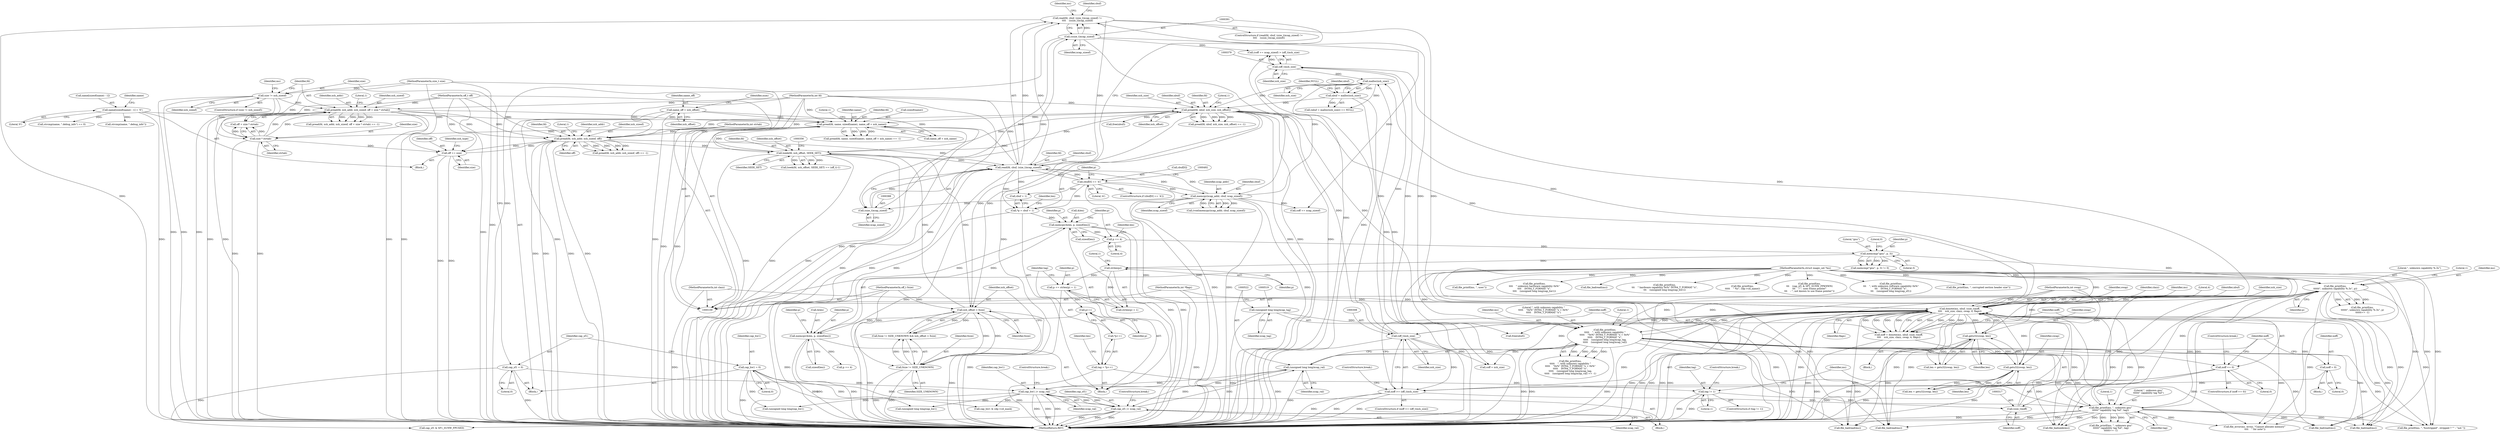 digraph "1_file_445c8fb0ebff85195be94cd9f7e1df89cade5c7f_1@API" {
"1000383" [label="(Call,read(fd, cbuf, (size_t)xcap_sizeof) !=\n\t\t\t\t    (ssize_t)xcap_sizeof)"];
"1000384" [label="(Call,read(fd, cbuf, (size_t)xcap_sizeof))"];
"1000226" [label="(Call,pread(fd, xsh_addr, xsh_sizeof, off))"];
"1000191" [label="(Call,pread(fd, name, sizeof(name), name_off + xsh_name))"];
"1000284" [label="(Call,pread(fd, nbuf, xsh_size, xsh_offset))"];
"1000113" [label="(MethodParameterIn,int fd)"];
"1000269" [label="(Call,nbuf = malloc(xsh_size))"];
"1000271" [label="(Call,malloc(xsh_size))"];
"1000307" [label="(Call,(off_t)xsh_size)"];
"1000313" [label="(Call,donote(ms, nbuf, (size_t)noff,\n\t\t\t\t    xsh_size, clazz, swap, 4, flags))"];
"1000515" [label="(Call,file_printf(ms,\n\t\t\t\t\t    \", with unknown capability \"\n\t\t\t\t\t    \"0x%\" INT64_T_FORMAT \"x = 0x%\"\n\t\t\t\t\t    INT64_T_FORMAT \"x\",\n\t\t\t\t\t    (unsigned long long)xcap_tag,\n\t\t\t\t\t    (unsigned long long)xcap_val))"];
"1000480" [label="(Call,file_printf(ms, \", unknown gnu\"\n\t\t\t\t\t\t\" capability tag %d\", tag))"];
"1000438" [label="(Call,file_printf(ms,\n\t\t\t\t\t\t\", unknown capability %.3s\", p))"];
"1000110" [label="(MethodParameterIn,struct magic_set *ms)"];
"1000430" [label="(Call,memcmp(\"gnu\", p, 3))"];
"1000420" [label="(Call,p += 4)"];
"1000414" [label="(Call,memcpy(&len, p, sizeof(len)))"];
"1000459" [label="(Call,memcpy(&len, p, sizeof(len)))"];
"1000457" [label="(Call,p++)"];
"1000448" [label="(Call,p += strlen(p) + 1)"];
"1000451" [label="(Call,strlen(p))"];
"1000407" [label="(Call,*p = cbuf + 1)"];
"1000400" [label="(Call,cbuf[0] == 'A')"];
"1000474" [label="(Call,tag != 1)"];
"1000454" [label="(Call,tag = *p++)"];
"1000518" [label="(Call,(unsigned long long)xcap_tag)"];
"1000521" [label="(Call,(unsigned long long)xcap_val)"];
"1000503" [label="(Call,cap_hw1 |= xcap_val)"];
"1000137" [label="(Call,cap_hw1 = 0)"];
"1000508" [label="(Call,cap_sf1 |= xcap_val)"];
"1000141" [label="(Call,cap_sf1 = 0)"];
"1000316" [label="(Call,(size_t)noff)"];
"1000305" [label="(Call,noff >= (off_t)xsh_size)"];
"1000325" [label="(Call,noff == 0)"];
"1000311" [label="(Call,noff = donote(ms, nbuf, (size_t)noff,\n\t\t\t\t    xsh_size, clazz, swap, 4, flags))"];
"1000299" [label="(Call,noff = 0)"];
"1000111" [label="(MethodParameterIn,int clazz)"];
"1000425" [label="(Call,getu32(swap, len))"];
"1000470" [label="(Call,getu32(swap, len))"];
"1000112" [label="(MethodParameterIn,int swap)"];
"1000118" [label="(MethodParameterIn,int *flags)"];
"1000378" [label="(Call,(off_t)xsh_size)"];
"1000351" [label="(Call,lseek(fd, xsh_offset, SEEK_SET))"];
"1000257" [label="(Call,xsh_offset > fsize)"];
"1000254" [label="(Call,fsize != SIZE_UNKNOWN)"];
"1000117" [label="(MethodParameterIn,off_t fsize)"];
"1000164" [label="(Call,pread(fd, xsh_addr, xsh_sizeof, off + size * strtab))"];
"1000146" [label="(Call,size != xsh_sizeof)"];
"1000116" [label="(MethodParameterIn,size_t size)"];
"1000114" [label="(MethodParameterIn,off_t off)"];
"1000170" [label="(Call,size * strtab)"];
"1000120" [label="(MethodParameterIn,int strtab)"];
"1000207" [label="(Call,name[sizeof(name) - 1] = '\0')"];
"1000181" [label="(Call,name_off = xsh_offset)"];
"1000239" [label="(Call,off += size)"];
"1000493" [label="(Call,memcpy(xcap_addr, cbuf, xcap_sizeof))"];
"1000390" [label="(Call,(ssize_t)xcap_sizeof)"];
"1000387" [label="(Call,(size_t)xcap_sizeof)"];
"1000305" [label="(Call,noff >= (off_t)xsh_size)"];
"1000448" [label="(Call,p += strlen(p) + 1)"];
"1000491" [label="(Call,(void)memcpy(xcap_addr, cbuf, xcap_sizeof))"];
"1000316" [label="(Call,(size_t)noff)"];
"1000111" [label="(MethodParameterIn,int clazz)"];
"1000230" [label="(Identifier,off)"];
"1000321" [label="(Identifier,swap)"];
"1000480" [label="(Call,file_printf(ms, \", unknown gnu\"\n\t\t\t\t\t\t\" capability tag %d\", tag))"];
"1000153" [label="(Identifier,ms)"];
"1000350" [label="(Call,lseek(fd, xsh_offset, SEEK_SET) == (off_t)-1)"];
"1000114" [label="(MethodParameterIn,off_t off)"];
"1000645" [label="(Call,file_printf(ms,\n\t\t\t    \" hardware capability 0x%\" INT64_T_FORMAT \"x\",\n\t\t\t    (unsigned long long)cap_hw1))"];
"1000699" [label="(MethodReturn,RET)"];
"1000493" [label="(Call,memcpy(xcap_addr, cbuf, xcap_sizeof))"];
"1000485" [label="(Literal,1)"];
"1000472" [label="(Identifier,len)"];
"1000458" [label="(Identifier,p)"];
"1000225" [label="(Call,pread(fd, xsh_addr, xsh_sizeof, off) == -1)"];
"1000608" [label="(Call,file_printf(ms,\n\t\t\t\t\t    \" %s\", cdp->cd_name))"];
"1000360" [label="(Call,file_badseek(ms))"];
"1000506" [label="(ControlStructure,break;)"];
"1000534" [label="(Call,coff = xsh_size)"];
"1000116" [label="(MethodParameterIn,size_t size)"];
"1000454" [label="(Call,tag = *p++)"];
"1000400" [label="(Call,cbuf[0] == 'A')"];
"1000326" [label="(Identifier,noff)"];
"1000171" [label="(Identifier,size)"];
"1000216" [label="(Call,strcmp(name, \".debug_info\") == 0)"];
"1000375" [label="(Call,coff += xcap_sizeof)"];
"1000288" [label="(Identifier,xsh_offset)"];
"1000443" [label="(Literal,1)"];
"1000395" [label="(Identifier,ms)"];
"1000234" [label="(Call,file_badread(ms))"];
"1000354" [label="(Identifier,SEEK_SET)"];
"1000415" [label="(Call,&len)"];
"1000217" [label="(Call,strcmp(name, \".debug_info\"))"];
"1000240" [label="(Identifier,off)"];
"1000460" [label="(Call,&len)"];
"1000402" [label="(Identifier,cbuf)"];
"1000265" [label="(Block,)"];
"1000172" [label="(Identifier,strtab)"];
"1000453" [label="(Literal,1)"];
"1000318" [label="(Identifier,noff)"];
"1000268" [label="(Call,(nbuf = malloc(xsh_size)) == NULL)"];
"1000304" [label="(ControlStructure,if (noff >= (off_t)xsh_size))"];
"1000422" [label="(Literal,4)"];
"1000462" [label="(Identifier,p)"];
"1000232" [label="(Literal,1)"];
"1000285" [label="(Identifier,fd)"];
"1000471" [label="(Identifier,swap)"];
"1000193" [label="(Identifier,name)"];
"1000431" [label="(Literal,\"gnu\")"];
"1000520" [label="(Identifier,xcap_tag)"];
"1000514" [label="(Call,file_printf(ms,\n\t\t\t\t\t    \", with unknown capability \"\n\t\t\t\t\t    \"0x%\" INT64_T_FORMAT \"x = 0x%\"\n\t\t\t\t\t    INT64_T_FORMAT \"x\",\n\t\t\t\t\t    (unsigned long long)xcap_tag,\n\t\t\t\t\t    (unsigned long long)xcap_val) == -1)"];
"1000510" [label="(Identifier,xcap_val)"];
"1000666" [label="(Call,file_printf(ms,\n\t\t\t    (cap_sf1 & SF1_SUNW_FPKNWN)\n\t\t\t    ? \", uses frame pointer\"\n\t\t\t    : \", not known to use frame pointer\"))"];
"1000145" [label="(ControlStructure,if (size != xsh_sizeof))"];
"1000494" [label="(Identifier,xcap_addr)"];
"1000255" [label="(Identifier,fsize)"];
"1000392" [label="(Identifier,xcap_sizeof)"];
"1000686" [label="(Call,file_printf(ms,\n\t\t\t    \", with unknown software capability 0x%\"\n\t\t\t    INT64_T_FORMAT \"x\",\n\t\t\t    (unsigned long long)cap_sf1))"];
"1000648" [label="(Call,(unsigned long long)cap_hw1)"];
"1000543" [label="(Call,file_printf(ms, \", %sstripped\", stripped ? \"\" : \"not \"))"];
"1000228" [label="(Identifier,xsh_addr)"];
"1000269" [label="(Call,nbuf = malloc(xsh_size))"];
"1000378" [label="(Call,(off_t)xsh_size)"];
"1000473" [label="(ControlStructure,if (tag != 1))"];
"1000455" [label="(Identifier,tag)"];
"1000258" [label="(Identifier,xsh_offset)"];
"1000389" [label="(Identifier,xcap_sizeof)"];
"1000147" [label="(Identifier,size)"];
"1000142" [label="(Identifier,cap_sf1)"];
"1000118" [label="(MethodParameterIn,int *flags)"];
"1000320" [label="(Identifier,clazz)"];
"1000420" [label="(Call,p += 4)"];
"1000383" [label="(Call,read(fd, cbuf, (size_t)xcap_sizeof) !=\n\t\t\t\t    (ssize_t)xcap_sizeof)"];
"1000113" [label="(MethodParameterIn,int fd)"];
"1000329" [label="(Call,free(nbuf))"];
"1000386" [label="(Identifier,cbuf)"];
"1000272" [label="(Identifier,xsh_size)"];
"1000229" [label="(Identifier,xsh_sizeof)"];
"1000110" [label="(MethodParameterIn,struct magic_set *ms)"];
"1000461" [label="(Identifier,len)"];
"1000208" [label="(Call,name[sizeof(name) - 1])"];
"1000490" [label="(ControlStructure,break;)"];
"1000457" [label="(Call,p++)"];
"1000429" [label="(Call,memcmp(\"gnu\", p, 3) != 0)"];
"1000183" [label="(Identifier,xsh_offset)"];
"1000112" [label="(MethodParameterIn,int swap)"];
"1000241" [label="(Identifier,size)"];
"1000495" [label="(Identifier,cbuf)"];
"1000517" [label="(Literal,\", with unknown capability \"\n\t\t\t\t\t    \"0x%\" INT64_T_FORMAT \"x = 0x%\"\n\t\t\t\t\t    INT64_T_FORMAT \"x\")"];
"1000511" [label="(ControlStructure,break;)"];
"1000271" [label="(Call,malloc(xsh_size))"];
"1000303" [label="(Block,)"];
"1000299" [label="(Call,noff = 0)"];
"1000496" [label="(Identifier,xcap_sizeof)"];
"1000192" [label="(Identifier,fd)"];
"1000314" [label="(Identifier,ms)"];
"1000390" [label="(Call,(ssize_t)xcap_sizeof)"];
"1000660" [label="(Call,cap_sf1 & SF1_SUNW_FPUSED)"];
"1000165" [label="(Identifier,fd)"];
"1000322" [label="(Literal,4)"];
"1000504" [label="(Identifier,cap_hw1)"];
"1000166" [label="(Identifier,xsh_addr)"];
"1000139" [label="(Literal,0)"];
"1000310" [label="(ControlStructure,break;)"];
"1000315" [label="(Identifier,nbuf)"];
"1000421" [label="(Identifier,p)"];
"1000324" [label="(ControlStructure,if (noff == 0))"];
"1000438" [label="(Call,file_printf(ms,\n\t\t\t\t\t\t\", unknown capability %.3s\", p))"];
"1000270" [label="(Identifier,nbuf)"];
"1000451" [label="(Call,strlen(p))"];
"1000466" [label="(Identifier,p)"];
"1000425" [label="(Call,getu32(swap, len))"];
"1000452" [label="(Identifier,p)"];
"1000273" [label="(Identifier,NULL)"];
"1000405" [label="(Block,)"];
"1000182" [label="(Identifier,name_off)"];
"1000214" [label="(Literal,'\0')"];
"1000309" [label="(Identifier,xsh_size)"];
"1000323" [label="(Identifier,flags)"];
"1000407" [label="(Call,*p = cbuf + 1)"];
"1000194" [label="(Call,sizeof(name))"];
"1000353" [label="(Identifier,xsh_offset)"];
"1000284" [label="(Call,pread(fd, nbuf, xsh_size, xsh_offset))"];
"1000409" [label="(Call,cbuf + 1)"];
"1000416" [label="(Identifier,len)"];
"1000174" [label="(Literal,1)"];
"1000196" [label="(Call,name_off + xsh_name)"];
"1000152" [label="(Call,file_printf(ms, \", corrupted section header size\"))"];
"1000202" [label="(Call,file_badread(ms))"];
"1000424" [label="(Identifier,len)"];
"1000456" [label="(Call,*p++)"];
"1000474" [label="(Call,tag != 1)"];
"1000475" [label="(Identifier,tag)"];
"1000185" [label="(Identifier,num)"];
"1000583" [label="(Call,file_printf(ms, \", uses\"))"];
"1000168" [label="(Call,off + size * strtab)"];
"1000292" [label="(Call,file_badread(ms))"];
"1000463" [label="(Call,sizeof(len))"];
"1000499" [label="(Block,)"];
"1000259" [label="(Identifier,fsize)"];
"1000188" [label="(Block,)"];
"1000630" [label="(Call,file_printf(ms,\n\t\t\t\t    \" unknown hardware capability 0x%\"\n\t\t\t\t    INT64_T_FORMAT \"x\",\n\t\t\t\t    (unsigned long long)cap_hw1))"];
"1000283" [label="(Call,pread(fd, nbuf, xsh_size, xsh_offset) == -1)"];
"1000301" [label="(Literal,0)"];
"1000470" [label="(Call,getu32(swap, len))"];
"1000600" [label="(Call,cap_hw1 & cdp->cd_mask)"];
"1000294" [label="(Call,free(nbuf))"];
"1000254" [label="(Call,fsize != SIZE_UNKNOWN)"];
"1000439" [label="(Identifier,ms)"];
"1000633" [label="(Call,(unsigned long long)cap_hw1)"];
"1000408" [label="(Identifier,p)"];
"1000226" [label="(Call,pread(fd, xsh_addr, xsh_sizeof, off))"];
"1000387" [label="(Call,(size_t)xcap_sizeof)"];
"1000190" [label="(Call,pread(fd, name, sizeof(name), name_off + xsh_name) == -1)"];
"1000311" [label="(Call,noff = donote(ms, nbuf, (size_t)noff,\n\t\t\t\t    xsh_size, clazz, swap, 4, flags))"];
"1000191" [label="(Call,pread(fd, name, sizeof(name), name_off + xsh_name))"];
"1000437" [label="(Call,file_printf(ms,\n\t\t\t\t\t\t\", unknown capability %.3s\", p)\n\t\t\t\t\t\t== -1)"];
"1000385" [label="(Identifier,fd)"];
"1000465" [label="(Call,p += 4)"];
"1000433" [label="(Literal,3)"];
"1000121" [label="(Block,)"];
"1000141" [label="(Call,cap_sf1 = 0)"];
"1000207" [label="(Call,name[sizeof(name) - 1] = '\0')"];
"1000401" [label="(Call,cbuf[0])"];
"1000120" [label="(MethodParameterIn,int strtab)"];
"1000483" [label="(Identifier,tag)"];
"1000525" [label="(Literal,1)"];
"1000256" [label="(Identifier,SIZE_UNKNOWN)"];
"1000325" [label="(Call,noff == 0)"];
"1000218" [label="(Identifier,name)"];
"1000239" [label="(Call,off += size)"];
"1000523" [label="(Identifier,xcap_val)"];
"1000275" [label="(Call,file_error(ms, errno, \"Cannot allocate memory\"\n \t\t\t\t    \" for note\"))"];
"1000382" [label="(ControlStructure,if (read(fd, cbuf, (size_t)xcap_sizeof) !=\n\t\t\t\t    (ssize_t)xcap_sizeof))"];
"1000351" [label="(Call,lseek(fd, xsh_offset, SEEK_SET))"];
"1000516" [label="(Identifier,ms)"];
"1000181" [label="(Call,name_off = xsh_offset)"];
"1000138" [label="(Identifier,cap_hw1)"];
"1000227" [label="(Identifier,fd)"];
"1000167" [label="(Identifier,xsh_sizeof)"];
"1000253" [label="(Call,fsize != SIZE_UNKNOWN && xsh_offset > fsize)"];
"1000243" [label="(Identifier,xsh_type)"];
"1000290" [label="(Literal,1)"];
"1000394" [label="(Call,file_badread(ms))"];
"1000426" [label="(Identifier,swap)"];
"1000479" [label="(Call,file_printf(ms, \", unknown gnu\"\n\t\t\t\t\t\t\" capability tag %d\", tag)\n\t\t\t\t\t\t== -1)"];
"1000404" [label="(Literal,'A')"];
"1000352" [label="(Identifier,fd)"];
"1000440" [label="(Literal,\", unknown capability %.3s\")"];
"1000176" [label="(Call,file_badread(ms))"];
"1000380" [label="(Identifier,xsh_size)"];
"1000257" [label="(Call,xsh_offset > fsize)"];
"1000148" [label="(Identifier,xsh_sizeof)"];
"1000459" [label="(Call,memcpy(&len, p, sizeof(len)))"];
"1000449" [label="(Identifier,p)"];
"1000163" [label="(Call,pread(fd, xsh_addr, xsh_sizeof, off + size * strtab) == -1)"];
"1000482" [label="(Literal,\", unknown gnu\"\n\t\t\t\t\t\t\" capability tag %d\")"];
"1000414" [label="(Call,memcpy(&len, p, sizeof(len)))"];
"1000521" [label="(Call,(unsigned long long)xcap_val)"];
"1000327" [label="(Literal,0)"];
"1000312" [label="(Identifier,noff)"];
"1000117" [label="(MethodParameterIn,off_t fsize)"];
"1000328" [label="(ControlStructure,break;)"];
"1000384" [label="(Call,read(fd, cbuf, (size_t)xcap_sizeof))"];
"1000137" [label="(Call,cap_hw1 = 0)"];
"1000518" [label="(Call,(unsigned long long)xcap_tag)"];
"1000468" [label="(Call,len = getu32(swap, len))"];
"1000313" [label="(Call,donote(ms, nbuf, (size_t)noff,\n\t\t\t\t    xsh_size, clazz, swap, 4, flags))"];
"1000508" [label="(Call,cap_sf1 |= xcap_val)"];
"1000399" [label="(ControlStructure,if (cbuf[0] == 'A'))"];
"1000503" [label="(Call,cap_hw1 |= xcap_val)"];
"1000434" [label="(Literal,0)"];
"1000441" [label="(Identifier,p)"];
"1000509" [label="(Identifier,cap_sf1)"];
"1000300" [label="(Identifier,noff)"];
"1000427" [label="(Identifier,len)"];
"1000319" [label="(Identifier,xsh_size)"];
"1000430" [label="(Call,memcmp(\"gnu\", p, 3))"];
"1000164" [label="(Call,pread(fd, xsh_addr, xsh_sizeof, off + size * strtab))"];
"1000374" [label="(Call,(coff += xcap_sizeof) > (off_t)xsh_size)"];
"1000170" [label="(Call,size * strtab)"];
"1000306" [label="(Identifier,noff)"];
"1000505" [label="(Identifier,xcap_val)"];
"1000423" [label="(Call,len = getu32(swap, len))"];
"1000287" [label="(Identifier,xsh_size)"];
"1000307" [label="(Call,(off_t)xsh_size)"];
"1000200" [label="(Literal,1)"];
"1000432" [label="(Identifier,p)"];
"1000417" [label="(Identifier,p)"];
"1000476" [label="(Literal,1)"];
"1000286" [label="(Identifier,nbuf)"];
"1000450" [label="(Call,strlen(p) + 1)"];
"1000481" [label="(Identifier,ms)"];
"1000515" [label="(Call,file_printf(ms,\n\t\t\t\t\t    \", with unknown capability \"\n\t\t\t\t\t    \"0x%\" INT64_T_FORMAT \"x = 0x%\"\n\t\t\t\t\t    INT64_T_FORMAT \"x\",\n\t\t\t\t\t    (unsigned long long)xcap_tag,\n\t\t\t\t\t    (unsigned long long)xcap_val))"];
"1000418" [label="(Call,sizeof(len))"];
"1000146" [label="(Call,size != xsh_sizeof)"];
"1000143" [label="(Literal,0)"];
"1000383" -> "1000382"  [label="AST: "];
"1000383" -> "1000390"  [label="CFG: "];
"1000384" -> "1000383"  [label="AST: "];
"1000390" -> "1000383"  [label="AST: "];
"1000395" -> "1000383"  [label="CFG: "];
"1000402" -> "1000383"  [label="CFG: "];
"1000383" -> "1000699"  [label="DDG: "];
"1000383" -> "1000699"  [label="DDG: "];
"1000383" -> "1000699"  [label="DDG: "];
"1000384" -> "1000383"  [label="DDG: "];
"1000384" -> "1000383"  [label="DDG: "];
"1000384" -> "1000383"  [label="DDG: "];
"1000390" -> "1000383"  [label="DDG: "];
"1000384" -> "1000387"  [label="CFG: "];
"1000385" -> "1000384"  [label="AST: "];
"1000386" -> "1000384"  [label="AST: "];
"1000387" -> "1000384"  [label="AST: "];
"1000391" -> "1000384"  [label="CFG: "];
"1000384" -> "1000699"  [label="DDG: "];
"1000384" -> "1000699"  [label="DDG: "];
"1000384" -> "1000699"  [label="DDG: "];
"1000384" -> "1000191"  [label="DDG: "];
"1000226" -> "1000384"  [label="DDG: "];
"1000351" -> "1000384"  [label="DDG: "];
"1000113" -> "1000384"  [label="DDG: "];
"1000400" -> "1000384"  [label="DDG: "];
"1000493" -> "1000384"  [label="DDG: "];
"1000387" -> "1000384"  [label="DDG: "];
"1000384" -> "1000400"  [label="DDG: "];
"1000384" -> "1000407"  [label="DDG: "];
"1000384" -> "1000409"  [label="DDG: "];
"1000384" -> "1000493"  [label="DDG: "];
"1000226" -> "1000225"  [label="AST: "];
"1000226" -> "1000230"  [label="CFG: "];
"1000227" -> "1000226"  [label="AST: "];
"1000228" -> "1000226"  [label="AST: "];
"1000229" -> "1000226"  [label="AST: "];
"1000230" -> "1000226"  [label="AST: "];
"1000232" -> "1000226"  [label="CFG: "];
"1000226" -> "1000699"  [label="DDG: "];
"1000226" -> "1000699"  [label="DDG: "];
"1000226" -> "1000699"  [label="DDG: "];
"1000226" -> "1000699"  [label="DDG: "];
"1000226" -> "1000191"  [label="DDG: "];
"1000226" -> "1000225"  [label="DDG: "];
"1000226" -> "1000225"  [label="DDG: "];
"1000226" -> "1000225"  [label="DDG: "];
"1000226" -> "1000225"  [label="DDG: "];
"1000191" -> "1000226"  [label="DDG: "];
"1000113" -> "1000226"  [label="DDG: "];
"1000164" -> "1000226"  [label="DDG: "];
"1000164" -> "1000226"  [label="DDG: "];
"1000239" -> "1000226"  [label="DDG: "];
"1000114" -> "1000226"  [label="DDG: "];
"1000226" -> "1000239"  [label="DDG: "];
"1000226" -> "1000284"  [label="DDG: "];
"1000226" -> "1000351"  [label="DDG: "];
"1000191" -> "1000190"  [label="AST: "];
"1000191" -> "1000196"  [label="CFG: "];
"1000192" -> "1000191"  [label="AST: "];
"1000193" -> "1000191"  [label="AST: "];
"1000194" -> "1000191"  [label="AST: "];
"1000196" -> "1000191"  [label="AST: "];
"1000200" -> "1000191"  [label="CFG: "];
"1000191" -> "1000699"  [label="DDG: "];
"1000191" -> "1000699"  [label="DDG: "];
"1000191" -> "1000699"  [label="DDG: "];
"1000191" -> "1000190"  [label="DDG: "];
"1000191" -> "1000190"  [label="DDG: "];
"1000191" -> "1000190"  [label="DDG: "];
"1000284" -> "1000191"  [label="DDG: "];
"1000351" -> "1000191"  [label="DDG: "];
"1000164" -> "1000191"  [label="DDG: "];
"1000113" -> "1000191"  [label="DDG: "];
"1000207" -> "1000191"  [label="DDG: "];
"1000181" -> "1000191"  [label="DDG: "];
"1000284" -> "1000283"  [label="AST: "];
"1000284" -> "1000288"  [label="CFG: "];
"1000285" -> "1000284"  [label="AST: "];
"1000286" -> "1000284"  [label="AST: "];
"1000287" -> "1000284"  [label="AST: "];
"1000288" -> "1000284"  [label="AST: "];
"1000290" -> "1000284"  [label="CFG: "];
"1000284" -> "1000699"  [label="DDG: "];
"1000284" -> "1000699"  [label="DDG: "];
"1000284" -> "1000699"  [label="DDG: "];
"1000284" -> "1000699"  [label="DDG: "];
"1000284" -> "1000257"  [label="DDG: "];
"1000284" -> "1000283"  [label="DDG: "];
"1000284" -> "1000283"  [label="DDG: "];
"1000284" -> "1000283"  [label="DDG: "];
"1000284" -> "1000283"  [label="DDG: "];
"1000113" -> "1000284"  [label="DDG: "];
"1000269" -> "1000284"  [label="DDG: "];
"1000271" -> "1000284"  [label="DDG: "];
"1000351" -> "1000284"  [label="DDG: "];
"1000257" -> "1000284"  [label="DDG: "];
"1000284" -> "1000294"  [label="DDG: "];
"1000284" -> "1000307"  [label="DDG: "];
"1000284" -> "1000313"  [label="DDG: "];
"1000284" -> "1000329"  [label="DDG: "];
"1000284" -> "1000351"  [label="DDG: "];
"1000113" -> "1000109"  [label="AST: "];
"1000113" -> "1000699"  [label="DDG: "];
"1000113" -> "1000164"  [label="DDG: "];
"1000113" -> "1000351"  [label="DDG: "];
"1000269" -> "1000268"  [label="AST: "];
"1000269" -> "1000271"  [label="CFG: "];
"1000270" -> "1000269"  [label="AST: "];
"1000271" -> "1000269"  [label="AST: "];
"1000273" -> "1000269"  [label="CFG: "];
"1000269" -> "1000699"  [label="DDG: "];
"1000269" -> "1000699"  [label="DDG: "];
"1000269" -> "1000268"  [label="DDG: "];
"1000271" -> "1000269"  [label="DDG: "];
"1000271" -> "1000272"  [label="CFG: "];
"1000272" -> "1000271"  [label="AST: "];
"1000271" -> "1000699"  [label="DDG: "];
"1000271" -> "1000268"  [label="DDG: "];
"1000307" -> "1000271"  [label="DDG: "];
"1000313" -> "1000271"  [label="DDG: "];
"1000378" -> "1000271"  [label="DDG: "];
"1000307" -> "1000305"  [label="AST: "];
"1000307" -> "1000309"  [label="CFG: "];
"1000308" -> "1000307"  [label="AST: "];
"1000309" -> "1000307"  [label="AST: "];
"1000305" -> "1000307"  [label="CFG: "];
"1000307" -> "1000699"  [label="DDG: "];
"1000307" -> "1000305"  [label="DDG: "];
"1000313" -> "1000307"  [label="DDG: "];
"1000307" -> "1000313"  [label="DDG: "];
"1000307" -> "1000378"  [label="DDG: "];
"1000307" -> "1000534"  [label="DDG: "];
"1000313" -> "1000311"  [label="AST: "];
"1000313" -> "1000323"  [label="CFG: "];
"1000314" -> "1000313"  [label="AST: "];
"1000315" -> "1000313"  [label="AST: "];
"1000316" -> "1000313"  [label="AST: "];
"1000319" -> "1000313"  [label="AST: "];
"1000320" -> "1000313"  [label="AST: "];
"1000321" -> "1000313"  [label="AST: "];
"1000322" -> "1000313"  [label="AST: "];
"1000323" -> "1000313"  [label="AST: "];
"1000311" -> "1000313"  [label="CFG: "];
"1000313" -> "1000699"  [label="DDG: "];
"1000313" -> "1000699"  [label="DDG: "];
"1000313" -> "1000699"  [label="DDG: "];
"1000313" -> "1000699"  [label="DDG: "];
"1000313" -> "1000699"  [label="DDG: "];
"1000313" -> "1000699"  [label="DDG: "];
"1000313" -> "1000202"  [label="DDG: "];
"1000313" -> "1000234"  [label="DDG: "];
"1000313" -> "1000275"  [label="DDG: "];
"1000313" -> "1000292"  [label="DDG: "];
"1000313" -> "1000311"  [label="DDG: "];
"1000313" -> "1000311"  [label="DDG: "];
"1000313" -> "1000311"  [label="DDG: "];
"1000313" -> "1000311"  [label="DDG: "];
"1000313" -> "1000311"  [label="DDG: "];
"1000313" -> "1000311"  [label="DDG: "];
"1000313" -> "1000311"  [label="DDG: "];
"1000313" -> "1000311"  [label="DDG: "];
"1000515" -> "1000313"  [label="DDG: "];
"1000480" -> "1000313"  [label="DDG: "];
"1000438" -> "1000313"  [label="DDG: "];
"1000110" -> "1000313"  [label="DDG: "];
"1000316" -> "1000313"  [label="DDG: "];
"1000111" -> "1000313"  [label="DDG: "];
"1000425" -> "1000313"  [label="DDG: "];
"1000470" -> "1000313"  [label="DDG: "];
"1000112" -> "1000313"  [label="DDG: "];
"1000118" -> "1000313"  [label="DDG: "];
"1000313" -> "1000329"  [label="DDG: "];
"1000313" -> "1000360"  [label="DDG: "];
"1000313" -> "1000378"  [label="DDG: "];
"1000313" -> "1000394"  [label="DDG: "];
"1000313" -> "1000425"  [label="DDG: "];
"1000313" -> "1000438"  [label="DDG: "];
"1000313" -> "1000480"  [label="DDG: "];
"1000313" -> "1000515"  [label="DDG: "];
"1000313" -> "1000534"  [label="DDG: "];
"1000313" -> "1000543"  [label="DDG: "];
"1000515" -> "1000514"  [label="AST: "];
"1000515" -> "1000521"  [label="CFG: "];
"1000516" -> "1000515"  [label="AST: "];
"1000517" -> "1000515"  [label="AST: "];
"1000518" -> "1000515"  [label="AST: "];
"1000521" -> "1000515"  [label="AST: "];
"1000525" -> "1000515"  [label="CFG: "];
"1000515" -> "1000699"  [label="DDG: "];
"1000515" -> "1000699"  [label="DDG: "];
"1000515" -> "1000699"  [label="DDG: "];
"1000515" -> "1000202"  [label="DDG: "];
"1000515" -> "1000234"  [label="DDG: "];
"1000515" -> "1000275"  [label="DDG: "];
"1000515" -> "1000292"  [label="DDG: "];
"1000515" -> "1000360"  [label="DDG: "];
"1000515" -> "1000394"  [label="DDG: "];
"1000515" -> "1000438"  [label="DDG: "];
"1000515" -> "1000480"  [label="DDG: "];
"1000515" -> "1000514"  [label="DDG: "];
"1000515" -> "1000514"  [label="DDG: "];
"1000515" -> "1000514"  [label="DDG: "];
"1000515" -> "1000514"  [label="DDG: "];
"1000480" -> "1000515"  [label="DDG: "];
"1000438" -> "1000515"  [label="DDG: "];
"1000110" -> "1000515"  [label="DDG: "];
"1000518" -> "1000515"  [label="DDG: "];
"1000521" -> "1000515"  [label="DDG: "];
"1000515" -> "1000543"  [label="DDG: "];
"1000480" -> "1000479"  [label="AST: "];
"1000480" -> "1000483"  [label="CFG: "];
"1000481" -> "1000480"  [label="AST: "];
"1000482" -> "1000480"  [label="AST: "];
"1000483" -> "1000480"  [label="AST: "];
"1000485" -> "1000480"  [label="CFG: "];
"1000480" -> "1000699"  [label="DDG: "];
"1000480" -> "1000699"  [label="DDG: "];
"1000480" -> "1000202"  [label="DDG: "];
"1000480" -> "1000234"  [label="DDG: "];
"1000480" -> "1000275"  [label="DDG: "];
"1000480" -> "1000292"  [label="DDG: "];
"1000480" -> "1000360"  [label="DDG: "];
"1000480" -> "1000394"  [label="DDG: "];
"1000480" -> "1000438"  [label="DDG: "];
"1000480" -> "1000479"  [label="DDG: "];
"1000480" -> "1000479"  [label="DDG: "];
"1000480" -> "1000479"  [label="DDG: "];
"1000438" -> "1000480"  [label="DDG: "];
"1000110" -> "1000480"  [label="DDG: "];
"1000474" -> "1000480"  [label="DDG: "];
"1000480" -> "1000543"  [label="DDG: "];
"1000438" -> "1000437"  [label="AST: "];
"1000438" -> "1000441"  [label="CFG: "];
"1000439" -> "1000438"  [label="AST: "];
"1000440" -> "1000438"  [label="AST: "];
"1000441" -> "1000438"  [label="AST: "];
"1000443" -> "1000438"  [label="CFG: "];
"1000438" -> "1000699"  [label="DDG: "];
"1000438" -> "1000699"  [label="DDG: "];
"1000438" -> "1000202"  [label="DDG: "];
"1000438" -> "1000234"  [label="DDG: "];
"1000438" -> "1000275"  [label="DDG: "];
"1000438" -> "1000292"  [label="DDG: "];
"1000438" -> "1000360"  [label="DDG: "];
"1000438" -> "1000394"  [label="DDG: "];
"1000438" -> "1000437"  [label="DDG: "];
"1000438" -> "1000437"  [label="DDG: "];
"1000438" -> "1000437"  [label="DDG: "];
"1000110" -> "1000438"  [label="DDG: "];
"1000430" -> "1000438"  [label="DDG: "];
"1000438" -> "1000543"  [label="DDG: "];
"1000110" -> "1000109"  [label="AST: "];
"1000110" -> "1000699"  [label="DDG: "];
"1000110" -> "1000152"  [label="DDG: "];
"1000110" -> "1000176"  [label="DDG: "];
"1000110" -> "1000202"  [label="DDG: "];
"1000110" -> "1000234"  [label="DDG: "];
"1000110" -> "1000275"  [label="DDG: "];
"1000110" -> "1000292"  [label="DDG: "];
"1000110" -> "1000360"  [label="DDG: "];
"1000110" -> "1000394"  [label="DDG: "];
"1000110" -> "1000543"  [label="DDG: "];
"1000110" -> "1000583"  [label="DDG: "];
"1000110" -> "1000608"  [label="DDG: "];
"1000110" -> "1000630"  [label="DDG: "];
"1000110" -> "1000645"  [label="DDG: "];
"1000110" -> "1000666"  [label="DDG: "];
"1000110" -> "1000686"  [label="DDG: "];
"1000430" -> "1000429"  [label="AST: "];
"1000430" -> "1000433"  [label="CFG: "];
"1000431" -> "1000430"  [label="AST: "];
"1000432" -> "1000430"  [label="AST: "];
"1000433" -> "1000430"  [label="AST: "];
"1000434" -> "1000430"  [label="CFG: "];
"1000430" -> "1000429"  [label="DDG: "];
"1000430" -> "1000429"  [label="DDG: "];
"1000430" -> "1000429"  [label="DDG: "];
"1000420" -> "1000430"  [label="DDG: "];
"1000430" -> "1000451"  [label="DDG: "];
"1000420" -> "1000405"  [label="AST: "];
"1000420" -> "1000422"  [label="CFG: "];
"1000421" -> "1000420"  [label="AST: "];
"1000422" -> "1000420"  [label="AST: "];
"1000424" -> "1000420"  [label="CFG: "];
"1000414" -> "1000420"  [label="DDG: "];
"1000414" -> "1000405"  [label="AST: "];
"1000414" -> "1000418"  [label="CFG: "];
"1000415" -> "1000414"  [label="AST: "];
"1000417" -> "1000414"  [label="AST: "];
"1000418" -> "1000414"  [label="AST: "];
"1000421" -> "1000414"  [label="CFG: "];
"1000414" -> "1000699"  [label="DDG: "];
"1000414" -> "1000699"  [label="DDG: "];
"1000459" -> "1000414"  [label="DDG: "];
"1000407" -> "1000414"  [label="DDG: "];
"1000414" -> "1000459"  [label="DDG: "];
"1000459" -> "1000405"  [label="AST: "];
"1000459" -> "1000463"  [label="CFG: "];
"1000460" -> "1000459"  [label="AST: "];
"1000462" -> "1000459"  [label="AST: "];
"1000463" -> "1000459"  [label="AST: "];
"1000466" -> "1000459"  [label="CFG: "];
"1000459" -> "1000699"  [label="DDG: "];
"1000459" -> "1000699"  [label="DDG: "];
"1000457" -> "1000459"  [label="DDG: "];
"1000459" -> "1000465"  [label="DDG: "];
"1000457" -> "1000456"  [label="AST: "];
"1000457" -> "1000458"  [label="CFG: "];
"1000458" -> "1000457"  [label="AST: "];
"1000456" -> "1000457"  [label="CFG: "];
"1000448" -> "1000457"  [label="DDG: "];
"1000448" -> "1000405"  [label="AST: "];
"1000448" -> "1000450"  [label="CFG: "];
"1000449" -> "1000448"  [label="AST: "];
"1000450" -> "1000448"  [label="AST: "];
"1000455" -> "1000448"  [label="CFG: "];
"1000448" -> "1000699"  [label="DDG: "];
"1000451" -> "1000448"  [label="DDG: "];
"1000451" -> "1000450"  [label="AST: "];
"1000451" -> "1000452"  [label="CFG: "];
"1000452" -> "1000451"  [label="AST: "];
"1000453" -> "1000451"  [label="CFG: "];
"1000451" -> "1000450"  [label="DDG: "];
"1000407" -> "1000405"  [label="AST: "];
"1000407" -> "1000409"  [label="CFG: "];
"1000408" -> "1000407"  [label="AST: "];
"1000409" -> "1000407"  [label="AST: "];
"1000416" -> "1000407"  [label="CFG: "];
"1000407" -> "1000699"  [label="DDG: "];
"1000400" -> "1000407"  [label="DDG: "];
"1000400" -> "1000399"  [label="AST: "];
"1000400" -> "1000404"  [label="CFG: "];
"1000401" -> "1000400"  [label="AST: "];
"1000404" -> "1000400"  [label="AST: "];
"1000408" -> "1000400"  [label="CFG: "];
"1000492" -> "1000400"  [label="CFG: "];
"1000400" -> "1000699"  [label="DDG: "];
"1000400" -> "1000699"  [label="DDG: "];
"1000400" -> "1000409"  [label="DDG: "];
"1000400" -> "1000493"  [label="DDG: "];
"1000474" -> "1000473"  [label="AST: "];
"1000474" -> "1000476"  [label="CFG: "];
"1000475" -> "1000474"  [label="AST: "];
"1000476" -> "1000474"  [label="AST: "];
"1000481" -> "1000474"  [label="CFG: "];
"1000490" -> "1000474"  [label="CFG: "];
"1000474" -> "1000699"  [label="DDG: "];
"1000474" -> "1000699"  [label="DDG: "];
"1000454" -> "1000474"  [label="DDG: "];
"1000454" -> "1000405"  [label="AST: "];
"1000454" -> "1000456"  [label="CFG: "];
"1000455" -> "1000454"  [label="AST: "];
"1000456" -> "1000454"  [label="AST: "];
"1000461" -> "1000454"  [label="CFG: "];
"1000454" -> "1000699"  [label="DDG: "];
"1000518" -> "1000520"  [label="CFG: "];
"1000519" -> "1000518"  [label="AST: "];
"1000520" -> "1000518"  [label="AST: "];
"1000522" -> "1000518"  [label="CFG: "];
"1000518" -> "1000699"  [label="DDG: "];
"1000521" -> "1000523"  [label="CFG: "];
"1000522" -> "1000521"  [label="AST: "];
"1000523" -> "1000521"  [label="AST: "];
"1000521" -> "1000699"  [label="DDG: "];
"1000521" -> "1000503"  [label="DDG: "];
"1000521" -> "1000508"  [label="DDG: "];
"1000503" -> "1000521"  [label="DDG: "];
"1000508" -> "1000521"  [label="DDG: "];
"1000503" -> "1000499"  [label="AST: "];
"1000503" -> "1000505"  [label="CFG: "];
"1000504" -> "1000503"  [label="AST: "];
"1000505" -> "1000503"  [label="AST: "];
"1000506" -> "1000503"  [label="CFG: "];
"1000503" -> "1000699"  [label="DDG: "];
"1000503" -> "1000699"  [label="DDG: "];
"1000503" -> "1000699"  [label="DDG: "];
"1000137" -> "1000503"  [label="DDG: "];
"1000508" -> "1000503"  [label="DDG: "];
"1000503" -> "1000508"  [label="DDG: "];
"1000503" -> "1000600"  [label="DDG: "];
"1000503" -> "1000633"  [label="DDG: "];
"1000503" -> "1000648"  [label="DDG: "];
"1000137" -> "1000121"  [label="AST: "];
"1000137" -> "1000139"  [label="CFG: "];
"1000138" -> "1000137"  [label="AST: "];
"1000139" -> "1000137"  [label="AST: "];
"1000142" -> "1000137"  [label="CFG: "];
"1000137" -> "1000699"  [label="DDG: "];
"1000137" -> "1000600"  [label="DDG: "];
"1000137" -> "1000633"  [label="DDG: "];
"1000137" -> "1000648"  [label="DDG: "];
"1000508" -> "1000499"  [label="AST: "];
"1000508" -> "1000510"  [label="CFG: "];
"1000509" -> "1000508"  [label="AST: "];
"1000510" -> "1000508"  [label="AST: "];
"1000511" -> "1000508"  [label="CFG: "];
"1000508" -> "1000699"  [label="DDG: "];
"1000508" -> "1000699"  [label="DDG: "];
"1000508" -> "1000699"  [label="DDG: "];
"1000141" -> "1000508"  [label="DDG: "];
"1000508" -> "1000660"  [label="DDG: "];
"1000141" -> "1000121"  [label="AST: "];
"1000141" -> "1000143"  [label="CFG: "];
"1000142" -> "1000141"  [label="AST: "];
"1000143" -> "1000141"  [label="AST: "];
"1000147" -> "1000141"  [label="CFG: "];
"1000141" -> "1000699"  [label="DDG: "];
"1000141" -> "1000660"  [label="DDG: "];
"1000316" -> "1000318"  [label="CFG: "];
"1000317" -> "1000316"  [label="AST: "];
"1000318" -> "1000316"  [label="AST: "];
"1000319" -> "1000316"  [label="CFG: "];
"1000305" -> "1000316"  [label="DDG: "];
"1000305" -> "1000304"  [label="AST: "];
"1000306" -> "1000305"  [label="AST: "];
"1000310" -> "1000305"  [label="CFG: "];
"1000312" -> "1000305"  [label="CFG: "];
"1000305" -> "1000699"  [label="DDG: "];
"1000305" -> "1000699"  [label="DDG: "];
"1000305" -> "1000699"  [label="DDG: "];
"1000325" -> "1000305"  [label="DDG: "];
"1000299" -> "1000305"  [label="DDG: "];
"1000325" -> "1000324"  [label="AST: "];
"1000325" -> "1000327"  [label="CFG: "];
"1000326" -> "1000325"  [label="AST: "];
"1000327" -> "1000325"  [label="AST: "];
"1000306" -> "1000325"  [label="CFG: "];
"1000328" -> "1000325"  [label="CFG: "];
"1000325" -> "1000699"  [label="DDG: "];
"1000325" -> "1000699"  [label="DDG: "];
"1000311" -> "1000325"  [label="DDG: "];
"1000311" -> "1000303"  [label="AST: "];
"1000312" -> "1000311"  [label="AST: "];
"1000326" -> "1000311"  [label="CFG: "];
"1000311" -> "1000699"  [label="DDG: "];
"1000299" -> "1000265"  [label="AST: "];
"1000299" -> "1000301"  [label="CFG: "];
"1000300" -> "1000299"  [label="AST: "];
"1000301" -> "1000299"  [label="AST: "];
"1000306" -> "1000299"  [label="CFG: "];
"1000111" -> "1000109"  [label="AST: "];
"1000111" -> "1000699"  [label="DDG: "];
"1000425" -> "1000423"  [label="AST: "];
"1000425" -> "1000427"  [label="CFG: "];
"1000426" -> "1000425"  [label="AST: "];
"1000427" -> "1000425"  [label="AST: "];
"1000423" -> "1000425"  [label="CFG: "];
"1000425" -> "1000699"  [label="DDG: "];
"1000425" -> "1000423"  [label="DDG: "];
"1000425" -> "1000423"  [label="DDG: "];
"1000470" -> "1000425"  [label="DDG: "];
"1000112" -> "1000425"  [label="DDG: "];
"1000425" -> "1000470"  [label="DDG: "];
"1000470" -> "1000468"  [label="AST: "];
"1000470" -> "1000472"  [label="CFG: "];
"1000471" -> "1000470"  [label="AST: "];
"1000472" -> "1000470"  [label="AST: "];
"1000468" -> "1000470"  [label="CFG: "];
"1000470" -> "1000699"  [label="DDG: "];
"1000470" -> "1000468"  [label="DDG: "];
"1000470" -> "1000468"  [label="DDG: "];
"1000112" -> "1000470"  [label="DDG: "];
"1000112" -> "1000109"  [label="AST: "];
"1000112" -> "1000699"  [label="DDG: "];
"1000118" -> "1000109"  [label="AST: "];
"1000118" -> "1000699"  [label="DDG: "];
"1000378" -> "1000374"  [label="AST: "];
"1000378" -> "1000380"  [label="CFG: "];
"1000379" -> "1000378"  [label="AST: "];
"1000380" -> "1000378"  [label="AST: "];
"1000374" -> "1000378"  [label="CFG: "];
"1000378" -> "1000699"  [label="DDG: "];
"1000378" -> "1000374"  [label="DDG: "];
"1000378" -> "1000534"  [label="DDG: "];
"1000351" -> "1000350"  [label="AST: "];
"1000351" -> "1000354"  [label="CFG: "];
"1000352" -> "1000351"  [label="AST: "];
"1000353" -> "1000351"  [label="AST: "];
"1000354" -> "1000351"  [label="AST: "];
"1000356" -> "1000351"  [label="CFG: "];
"1000351" -> "1000699"  [label="DDG: "];
"1000351" -> "1000699"  [label="DDG: "];
"1000351" -> "1000699"  [label="DDG: "];
"1000351" -> "1000257"  [label="DDG: "];
"1000351" -> "1000350"  [label="DDG: "];
"1000351" -> "1000350"  [label="DDG: "];
"1000351" -> "1000350"  [label="DDG: "];
"1000257" -> "1000351"  [label="DDG: "];
"1000257" -> "1000253"  [label="AST: "];
"1000257" -> "1000259"  [label="CFG: "];
"1000258" -> "1000257"  [label="AST: "];
"1000259" -> "1000257"  [label="AST: "];
"1000253" -> "1000257"  [label="CFG: "];
"1000257" -> "1000699"  [label="DDG: "];
"1000257" -> "1000699"  [label="DDG: "];
"1000257" -> "1000254"  [label="DDG: "];
"1000257" -> "1000253"  [label="DDG: "];
"1000257" -> "1000253"  [label="DDG: "];
"1000254" -> "1000257"  [label="DDG: "];
"1000117" -> "1000257"  [label="DDG: "];
"1000254" -> "1000253"  [label="AST: "];
"1000254" -> "1000256"  [label="CFG: "];
"1000255" -> "1000254"  [label="AST: "];
"1000256" -> "1000254"  [label="AST: "];
"1000258" -> "1000254"  [label="CFG: "];
"1000253" -> "1000254"  [label="CFG: "];
"1000254" -> "1000699"  [label="DDG: "];
"1000254" -> "1000699"  [label="DDG: "];
"1000254" -> "1000253"  [label="DDG: "];
"1000254" -> "1000253"  [label="DDG: "];
"1000117" -> "1000254"  [label="DDG: "];
"1000117" -> "1000109"  [label="AST: "];
"1000117" -> "1000699"  [label="DDG: "];
"1000164" -> "1000163"  [label="AST: "];
"1000164" -> "1000168"  [label="CFG: "];
"1000165" -> "1000164"  [label="AST: "];
"1000166" -> "1000164"  [label="AST: "];
"1000167" -> "1000164"  [label="AST: "];
"1000168" -> "1000164"  [label="AST: "];
"1000174" -> "1000164"  [label="CFG: "];
"1000164" -> "1000699"  [label="DDG: "];
"1000164" -> "1000699"  [label="DDG: "];
"1000164" -> "1000699"  [label="DDG: "];
"1000164" -> "1000699"  [label="DDG: "];
"1000164" -> "1000163"  [label="DDG: "];
"1000164" -> "1000163"  [label="DDG: "];
"1000164" -> "1000163"  [label="DDG: "];
"1000164" -> "1000163"  [label="DDG: "];
"1000146" -> "1000164"  [label="DDG: "];
"1000114" -> "1000164"  [label="DDG: "];
"1000170" -> "1000164"  [label="DDG: "];
"1000170" -> "1000164"  [label="DDG: "];
"1000146" -> "1000145"  [label="AST: "];
"1000146" -> "1000148"  [label="CFG: "];
"1000147" -> "1000146"  [label="AST: "];
"1000148" -> "1000146"  [label="AST: "];
"1000153" -> "1000146"  [label="CFG: "];
"1000165" -> "1000146"  [label="CFG: "];
"1000146" -> "1000699"  [label="DDG: "];
"1000146" -> "1000699"  [label="DDG: "];
"1000146" -> "1000699"  [label="DDG: "];
"1000116" -> "1000146"  [label="DDG: "];
"1000146" -> "1000170"  [label="DDG: "];
"1000116" -> "1000109"  [label="AST: "];
"1000116" -> "1000699"  [label="DDG: "];
"1000116" -> "1000170"  [label="DDG: "];
"1000116" -> "1000239"  [label="DDG: "];
"1000114" -> "1000109"  [label="AST: "];
"1000114" -> "1000699"  [label="DDG: "];
"1000114" -> "1000168"  [label="DDG: "];
"1000114" -> "1000239"  [label="DDG: "];
"1000170" -> "1000168"  [label="AST: "];
"1000170" -> "1000172"  [label="CFG: "];
"1000171" -> "1000170"  [label="AST: "];
"1000172" -> "1000170"  [label="AST: "];
"1000168" -> "1000170"  [label="CFG: "];
"1000170" -> "1000699"  [label="DDG: "];
"1000170" -> "1000699"  [label="DDG: "];
"1000170" -> "1000168"  [label="DDG: "];
"1000170" -> "1000168"  [label="DDG: "];
"1000120" -> "1000170"  [label="DDG: "];
"1000170" -> "1000239"  [label="DDG: "];
"1000120" -> "1000109"  [label="AST: "];
"1000120" -> "1000699"  [label="DDG: "];
"1000207" -> "1000188"  [label="AST: "];
"1000207" -> "1000214"  [label="CFG: "];
"1000208" -> "1000207"  [label="AST: "];
"1000214" -> "1000207"  [label="AST: "];
"1000218" -> "1000207"  [label="CFG: "];
"1000207" -> "1000699"  [label="DDG: "];
"1000207" -> "1000216"  [label="DDG: "];
"1000207" -> "1000217"  [label="DDG: "];
"1000181" -> "1000121"  [label="AST: "];
"1000181" -> "1000183"  [label="CFG: "];
"1000182" -> "1000181"  [label="AST: "];
"1000183" -> "1000181"  [label="AST: "];
"1000185" -> "1000181"  [label="CFG: "];
"1000181" -> "1000699"  [label="DDG: "];
"1000181" -> "1000699"  [label="DDG: "];
"1000181" -> "1000196"  [label="DDG: "];
"1000239" -> "1000188"  [label="AST: "];
"1000239" -> "1000241"  [label="CFG: "];
"1000240" -> "1000239"  [label="AST: "];
"1000241" -> "1000239"  [label="AST: "];
"1000243" -> "1000239"  [label="CFG: "];
"1000239" -> "1000699"  [label="DDG: "];
"1000239" -> "1000699"  [label="DDG: "];
"1000493" -> "1000491"  [label="AST: "];
"1000493" -> "1000496"  [label="CFG: "];
"1000494" -> "1000493"  [label="AST: "];
"1000495" -> "1000493"  [label="AST: "];
"1000496" -> "1000493"  [label="AST: "];
"1000491" -> "1000493"  [label="CFG: "];
"1000493" -> "1000699"  [label="DDG: "];
"1000493" -> "1000699"  [label="DDG: "];
"1000493" -> "1000699"  [label="DDG: "];
"1000493" -> "1000374"  [label="DDG: "];
"1000493" -> "1000375"  [label="DDG: "];
"1000493" -> "1000387"  [label="DDG: "];
"1000493" -> "1000491"  [label="DDG: "];
"1000493" -> "1000491"  [label="DDG: "];
"1000493" -> "1000491"  [label="DDG: "];
"1000390" -> "1000493"  [label="DDG: "];
"1000390" -> "1000392"  [label="CFG: "];
"1000391" -> "1000390"  [label="AST: "];
"1000392" -> "1000390"  [label="AST: "];
"1000390" -> "1000699"  [label="DDG: "];
"1000390" -> "1000374"  [label="DDG: "];
"1000390" -> "1000375"  [label="DDG: "];
"1000390" -> "1000387"  [label="DDG: "];
"1000387" -> "1000390"  [label="DDG: "];
"1000387" -> "1000389"  [label="CFG: "];
"1000388" -> "1000387"  [label="AST: "];
"1000389" -> "1000387"  [label="AST: "];
}
